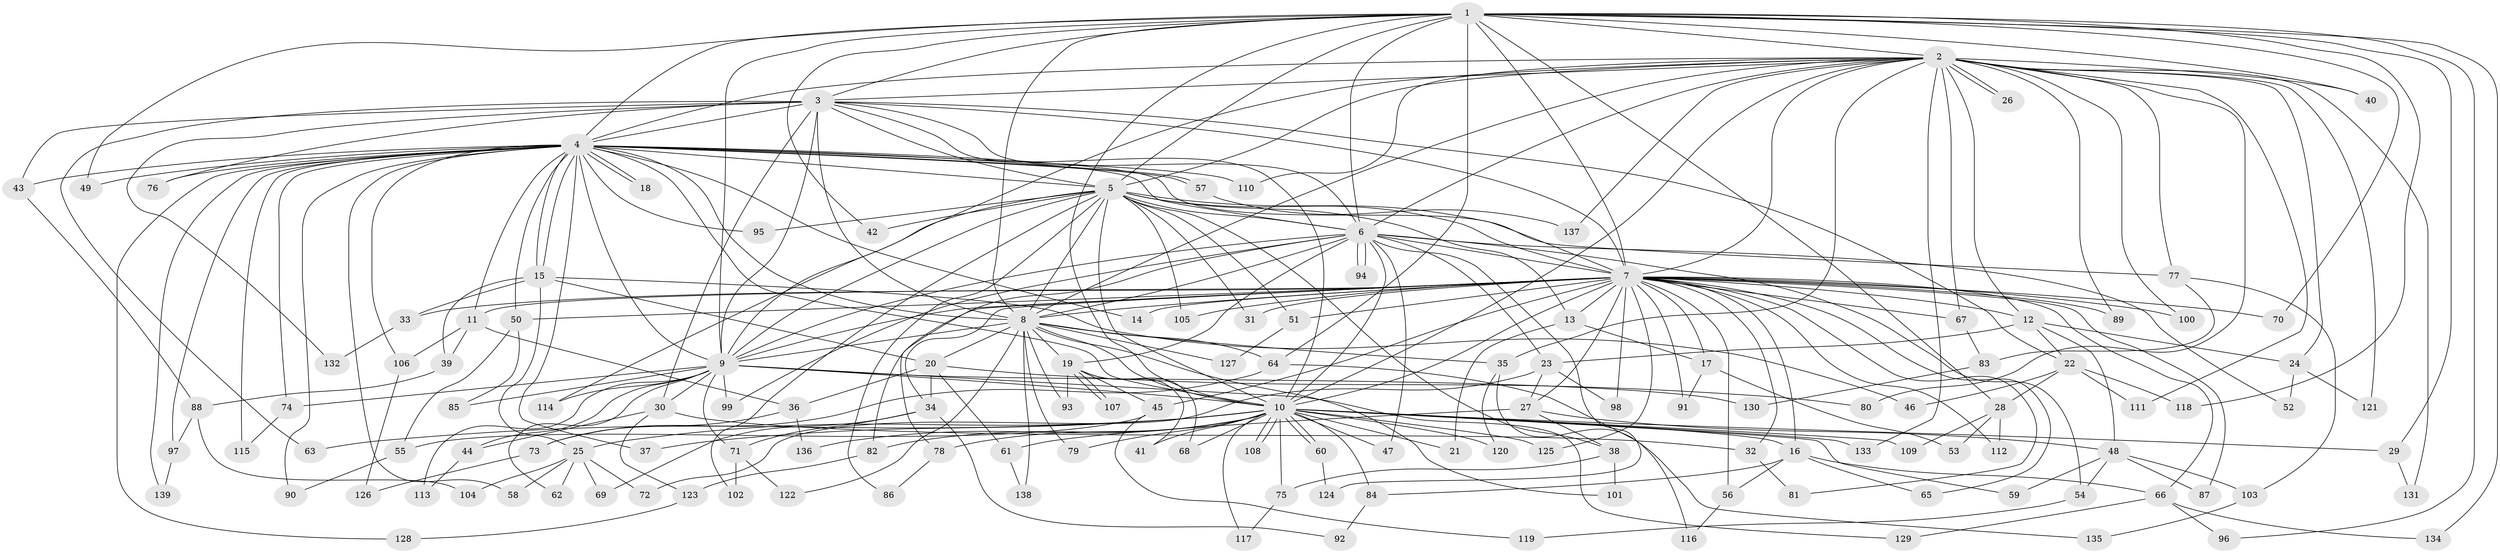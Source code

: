 // Generated by graph-tools (version 1.1) at 2025/01/03/09/25 03:01:27]
// undirected, 139 vertices, 303 edges
graph export_dot {
graph [start="1"]
  node [color=gray90,style=filled];
  1;
  2;
  3;
  4;
  5;
  6;
  7;
  8;
  9;
  10;
  11;
  12;
  13;
  14;
  15;
  16;
  17;
  18;
  19;
  20;
  21;
  22;
  23;
  24;
  25;
  26;
  27;
  28;
  29;
  30;
  31;
  32;
  33;
  34;
  35;
  36;
  37;
  38;
  39;
  40;
  41;
  42;
  43;
  44;
  45;
  46;
  47;
  48;
  49;
  50;
  51;
  52;
  53;
  54;
  55;
  56;
  57;
  58;
  59;
  60;
  61;
  62;
  63;
  64;
  65;
  66;
  67;
  68;
  69;
  70;
  71;
  72;
  73;
  74;
  75;
  76;
  77;
  78;
  79;
  80;
  81;
  82;
  83;
  84;
  85;
  86;
  87;
  88;
  89;
  90;
  91;
  92;
  93;
  94;
  95;
  96;
  97;
  98;
  99;
  100;
  101;
  102;
  103;
  104;
  105;
  106;
  107;
  108;
  109;
  110;
  111;
  112;
  113;
  114;
  115;
  116;
  117;
  118;
  119;
  120;
  121;
  122;
  123;
  124;
  125;
  126;
  127;
  128;
  129;
  130;
  131;
  132;
  133;
  134;
  135;
  136;
  137;
  138;
  139;
  1 -- 2;
  1 -- 3;
  1 -- 4;
  1 -- 5;
  1 -- 6;
  1 -- 7;
  1 -- 8;
  1 -- 9;
  1 -- 10;
  1 -- 28;
  1 -- 29;
  1 -- 40;
  1 -- 42;
  1 -- 49;
  1 -- 64;
  1 -- 70;
  1 -- 96;
  1 -- 118;
  1 -- 134;
  2 -- 3;
  2 -- 4;
  2 -- 5;
  2 -- 6;
  2 -- 7;
  2 -- 8;
  2 -- 9;
  2 -- 10;
  2 -- 12;
  2 -- 24;
  2 -- 26;
  2 -- 26;
  2 -- 35;
  2 -- 40;
  2 -- 67;
  2 -- 77;
  2 -- 80;
  2 -- 89;
  2 -- 100;
  2 -- 110;
  2 -- 111;
  2 -- 121;
  2 -- 131;
  2 -- 133;
  2 -- 137;
  3 -- 4;
  3 -- 5;
  3 -- 6;
  3 -- 7;
  3 -- 8;
  3 -- 9;
  3 -- 10;
  3 -- 22;
  3 -- 30;
  3 -- 43;
  3 -- 63;
  3 -- 76;
  3 -- 132;
  4 -- 5;
  4 -- 6;
  4 -- 7;
  4 -- 8;
  4 -- 9;
  4 -- 10;
  4 -- 11;
  4 -- 14;
  4 -- 15;
  4 -- 15;
  4 -- 18;
  4 -- 18;
  4 -- 37;
  4 -- 43;
  4 -- 49;
  4 -- 50;
  4 -- 57;
  4 -- 57;
  4 -- 58;
  4 -- 74;
  4 -- 76;
  4 -- 90;
  4 -- 95;
  4 -- 97;
  4 -- 106;
  4 -- 110;
  4 -- 115;
  4 -- 128;
  4 -- 139;
  5 -- 6;
  5 -- 7;
  5 -- 8;
  5 -- 9;
  5 -- 10;
  5 -- 13;
  5 -- 31;
  5 -- 38;
  5 -- 42;
  5 -- 51;
  5 -- 77;
  5 -- 86;
  5 -- 95;
  5 -- 102;
  5 -- 105;
  5 -- 114;
  6 -- 7;
  6 -- 8;
  6 -- 9;
  6 -- 10;
  6 -- 19;
  6 -- 23;
  6 -- 47;
  6 -- 52;
  6 -- 54;
  6 -- 78;
  6 -- 94;
  6 -- 94;
  6 -- 99;
  6 -- 124;
  7 -- 8;
  7 -- 9;
  7 -- 10;
  7 -- 11;
  7 -- 12;
  7 -- 13;
  7 -- 14;
  7 -- 16;
  7 -- 17;
  7 -- 27;
  7 -- 31;
  7 -- 32;
  7 -- 33;
  7 -- 34;
  7 -- 45;
  7 -- 50;
  7 -- 51;
  7 -- 56;
  7 -- 65;
  7 -- 66;
  7 -- 67;
  7 -- 70;
  7 -- 81;
  7 -- 82;
  7 -- 87;
  7 -- 89;
  7 -- 91;
  7 -- 98;
  7 -- 100;
  7 -- 105;
  7 -- 112;
  7 -- 125;
  8 -- 9;
  8 -- 10;
  8 -- 19;
  8 -- 20;
  8 -- 35;
  8 -- 64;
  8 -- 79;
  8 -- 93;
  8 -- 101;
  8 -- 122;
  8 -- 127;
  8 -- 138;
  9 -- 10;
  9 -- 30;
  9 -- 44;
  9 -- 62;
  9 -- 71;
  9 -- 74;
  9 -- 85;
  9 -- 99;
  9 -- 113;
  9 -- 114;
  9 -- 129;
  9 -- 130;
  10 -- 16;
  10 -- 21;
  10 -- 25;
  10 -- 29;
  10 -- 37;
  10 -- 41;
  10 -- 47;
  10 -- 59;
  10 -- 60;
  10 -- 60;
  10 -- 63;
  10 -- 68;
  10 -- 75;
  10 -- 78;
  10 -- 79;
  10 -- 82;
  10 -- 84;
  10 -- 108;
  10 -- 108;
  10 -- 109;
  10 -- 117;
  10 -- 120;
  10 -- 125;
  10 -- 133;
  10 -- 136;
  11 -- 36;
  11 -- 39;
  11 -- 106;
  12 -- 22;
  12 -- 23;
  12 -- 24;
  12 -- 48;
  13 -- 17;
  13 -- 21;
  15 -- 20;
  15 -- 25;
  15 -- 33;
  15 -- 39;
  15 -- 46;
  16 -- 56;
  16 -- 65;
  16 -- 66;
  16 -- 84;
  17 -- 53;
  17 -- 91;
  19 -- 41;
  19 -- 45;
  19 -- 68;
  19 -- 93;
  19 -- 107;
  19 -- 107;
  20 -- 34;
  20 -- 36;
  20 -- 61;
  20 -- 80;
  22 -- 28;
  22 -- 46;
  22 -- 111;
  22 -- 118;
  23 -- 27;
  23 -- 72;
  23 -- 98;
  24 -- 52;
  24 -- 121;
  25 -- 58;
  25 -- 62;
  25 -- 69;
  25 -- 72;
  25 -- 104;
  27 -- 38;
  27 -- 48;
  27 -- 61;
  28 -- 53;
  28 -- 109;
  28 -- 112;
  29 -- 131;
  30 -- 32;
  30 -- 44;
  30 -- 123;
  32 -- 81;
  33 -- 132;
  34 -- 69;
  34 -- 71;
  34 -- 92;
  35 -- 116;
  35 -- 120;
  36 -- 73;
  36 -- 136;
  38 -- 75;
  38 -- 101;
  39 -- 88;
  43 -- 88;
  44 -- 113;
  45 -- 55;
  45 -- 119;
  48 -- 54;
  48 -- 59;
  48 -- 87;
  48 -- 103;
  50 -- 55;
  50 -- 85;
  51 -- 127;
  54 -- 119;
  55 -- 90;
  56 -- 116;
  57 -- 137;
  60 -- 124;
  61 -- 138;
  64 -- 73;
  64 -- 135;
  66 -- 96;
  66 -- 129;
  66 -- 134;
  67 -- 83;
  71 -- 102;
  71 -- 122;
  73 -- 126;
  74 -- 115;
  75 -- 117;
  77 -- 83;
  77 -- 103;
  78 -- 86;
  82 -- 123;
  83 -- 130;
  84 -- 92;
  88 -- 97;
  88 -- 104;
  97 -- 139;
  103 -- 135;
  106 -- 126;
  123 -- 128;
}
